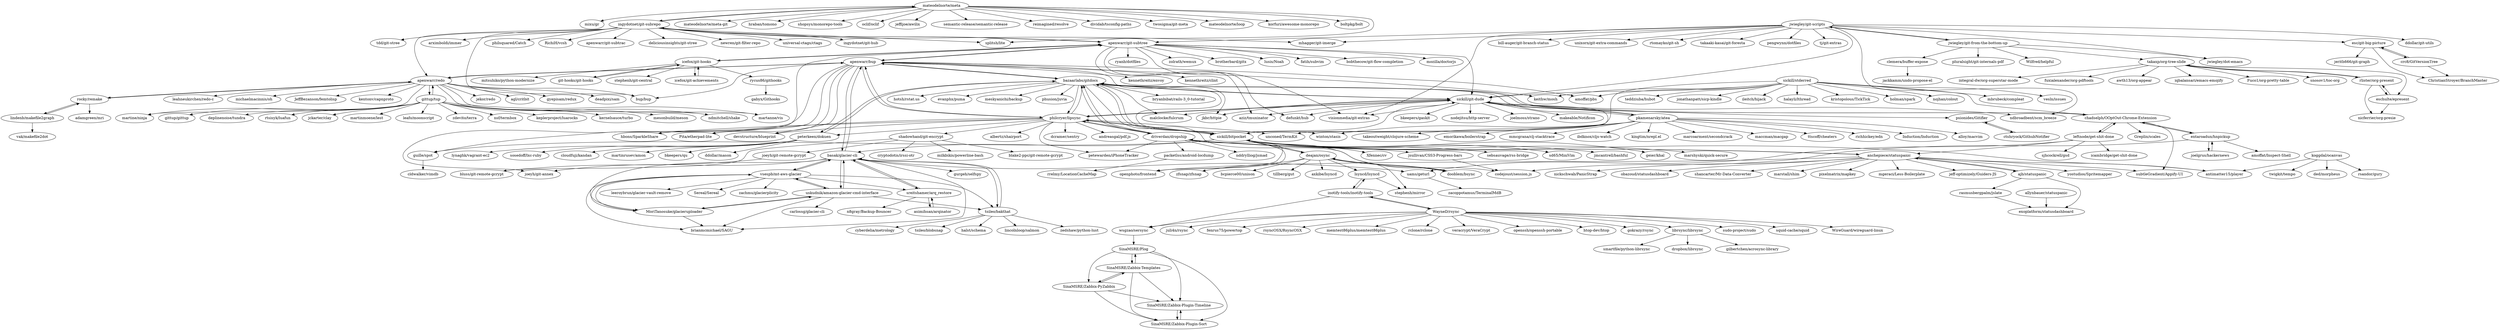 digraph G {
"mateodelnorte/meta" -> "twosigma/git-meta"
"mateodelnorte/meta" -> "mateodelnorte/loop"
"mateodelnorte/meta" -> "korfuri/awesome-monorepo" ["e"=1]
"mateodelnorte/meta" -> "boltpkg/bolt" ["e"=1]
"mateodelnorte/meta" -> "splitsh/lite" ["e"=1]
"mateodelnorte/meta" -> "mixu/gr" ["e"=1]
"mateodelnorte/meta" -> "ingydotnet/git-subrepo"
"mateodelnorte/meta" -> "mateodelnorte/meta-git"
"mateodelnorte/meta" -> "hraban/tomono" ["e"=1]
"mateodelnorte/meta" -> "shopsys/monorepo-tools" ["e"=1]
"mateodelnorte/meta" -> "oclif/oclif" ["e"=1]
"mateodelnorte/meta" -> "jeffijoe/awilix" ["e"=1]
"mateodelnorte/meta" -> "semantic-release/semantic-release" ["e"=1]
"mateodelnorte/meta" -> "reimagined/resolve" ["e"=1]
"mateodelnorte/meta" -> "dividab/tsconfig-paths" ["e"=1]
"lsyncd/lsyncd" -> "stephenh/mirror"
"lsyncd/lsyncd" -> "inotify-tools/inotify-tools"
"ingydotnet/git-subrepo" -> "apenwarr/git-subtree"
"ingydotnet/git-subrepo" -> "tdd/git-stree"
"ingydotnet/git-subrepo" -> "mhagger/git-imerge" ["e"=1]
"ingydotnet/git-subrepo" -> "ingydotnet/git-hub" ["e"=1]
"ingydotnet/git-subrepo" -> "apenwarr/redo"
"ingydotnet/git-subrepo" -> "mateodelnorte/meta"
"ingydotnet/git-subrepo" -> "arximboldi/immer" ["e"=1]
"ingydotnet/git-subrepo" -> "bup/bup" ["e"=1]
"ingydotnet/git-subrepo" -> "philsquared/Catch" ["e"=1]
"ingydotnet/git-subrepo" -> "RichiH/vcsh" ["e"=1]
"ingydotnet/git-subrepo" -> "splitsh/lite" ["e"=1]
"ingydotnet/git-subrepo" -> "apenwarr/git-subtrac"
"ingydotnet/git-subrepo" -> "deliciousinsights/git-stree"
"ingydotnet/git-subrepo" -> "newren/git-filter-repo" ["e"=1]
"ingydotnet/git-subrepo" -> "universal-ctags/ctags" ["e"=1]
"vsespb/mt-aws-glacier" -> "uskudnik/amazon-glacier-cmd-interface"
"vsespb/mt-aws-glacier" -> "basak/glacier-cli"
"vsespb/mt-aws-glacier" -> "MoriTanosuke/glacieruploader"
"vsespb/mt-aws-glacier" -> "tsileo/bakthat"
"vsespb/mt-aws-glacier" -> "leeroybrun/glacier-vault-remove"
"vsespb/mt-aws-glacier" -> "Sereal/Sereal" ["e"=1]
"vsespb/mt-aws-glacier" -> "zachmu/glacierplicity"
"vsespb/mt-aws-glacier" -> "brianmcmichael/SAGU"
"vsespb/mt-aws-glacier" -> "sreitshamer/arq_restore"
"apenwarr/git-subtree" -> "apenwarr/bup"
"apenwarr/git-subtree" -> "visionmedia/git-extras" ["e"=1]
"apenwarr/git-subtree" -> "ryanb/dotfiles" ["e"=1]
"apenwarr/git-subtree" -> "ingydotnet/git-subrepo"
"apenwarr/git-subtree" -> "icefox/git-hooks"
"apenwarr/git-subtree" -> "aziz/tmuxinator" ["e"=1]
"apenwarr/git-subtree" -> "zolrath/wemux" ["e"=1]
"apenwarr/git-subtree" -> "brotherbard/gitx" ["e"=1]
"apenwarr/git-subtree" -> "lusis/Noah" ["e"=1]
"apenwarr/git-subtree" -> "sickill/git-dude"
"apenwarr/git-subtree" -> "defunkt/hub" ["e"=1]
"apenwarr/git-subtree" -> "fatih/subvim" ["e"=1]
"apenwarr/git-subtree" -> "bobthecow/git-flow-completion" ["e"=1]
"apenwarr/git-subtree" -> "mozilla/doctorjs" ["e"=1]
"apenwarr/git-subtree" -> "guille/spot"
"guille/spot" -> "cldwalker/vimdb"
"rocky/remake" -> "lindenb/makefile2graph"
"rocky/remake" -> "adamgreen/mri" ["e"=1]
"rocky/remake" -> "apenwarr/redo"
"deajan/osync" -> "dooblem/bsync"
"deajan/osync" -> "sickill/bitpocket"
"deajan/osync" -> "bcpierce00/unison" ["e"=1]
"deajan/osync" -> "stephenh/mirror"
"deajan/osync" -> "tillberg/gut"
"deajan/osync" -> "zfsnap/zfsnap" ["e"=1]
"deajan/osync" -> "lsyncd/lsyncd"
"deajan/osync" -> "axkibe/lsyncd" ["e"=1]
"WayneD/rsync" -> "openssh/openssh-portable" ["e"=1]
"WayneD/rsync" -> "htop-dev/htop" ["e"=1]
"WayneD/rsync" -> "gokrazy/rsync"
"WayneD/rsync" -> "wsgzao/sersync"
"WayneD/rsync" -> "librsync/librsync"
"WayneD/rsync" -> "inotify-tools/inotify-tools"
"WayneD/rsync" -> "sudo-project/sudo" ["e"=1]
"WayneD/rsync" -> "squid-cache/squid" ["e"=1]
"WayneD/rsync" -> "WireGuard/wireguard-linux" ["e"=1]
"WayneD/rsync" -> "juli4n/rsync"
"WayneD/rsync" -> "fenrus75/powertop" ["e"=1]
"WayneD/rsync" -> "rsyncOSX/RsyncOSX" ["e"=1]
"WayneD/rsync" -> "memtest86plus/memtest86plus" ["e"=1]
"WayneD/rsync" -> "rclone/rclone" ["e"=1]
"WayneD/rsync" -> "veracrypt/VeraCrypt" ["e"=1]
"tsileo/bakthat" -> "tsileo/blobsnap"
"tsileo/bakthat" -> "halst/schema" ["e"=1]
"tsileo/bakthat" -> "lincolnloop/salmon" ["e"=1]
"tsileo/bakthat" -> "zedshaw/python-lust" ["e"=1]
"tsileo/bakthat" -> "cyberdelia/metrology" ["e"=1]
"tsileo/bakthat" -> "basak/glacier-cli"
"sickill/stderred" -> "amoffat/pbs" ["e"=1]
"sickill/stderred" -> "halayli/lthread" ["e"=1]
"sickill/stderred" -> "kristopolous/TickTick" ["e"=1]
"sickill/stderred" -> "chadselph/OOptOut-Chrome-Extension"
"sickill/stderred" -> "sickill/git-dude"
"sickill/stderred" -> "holman/spark" ["e"=1]
"sickill/stderred" -> "nojhan/colout" ["e"=1]
"sickill/stderred" -> "sickill/bitpocket"
"sickill/stderred" -> "mbrubeck/compleat"
"sickill/stderred" -> "keithw/mosh" ["e"=1]
"sickill/stderred" -> "vesln/issues"
"sickill/stderred" -> "teddziuba/hubot" ["e"=1]
"sickill/stderred" -> "jonathanpatt/sicp-kindle" ["e"=1]
"sickill/stderred" -> "ileitch/hijack" ["e"=1]
"git-hooks/git-hooks" -> "icefox/git-hooks"
"rasmusbergpalm/jslate" -> "exoplatform/statusdashboard"
"gittup/tup" -> "apenwarr/redo"
"gittup/tup" -> "martine/ninja" ["e"=1]
"gittup/tup" -> "gittup/gittup"
"gittup/tup" -> "deplinenoise/tundra" ["e"=1]
"gittup/tup" -> "ndmitchell/shake" ["e"=1]
"gittup/tup" -> "rtsisyk/luafun" ["e"=1]
"gittup/tup" -> "jckarter/clay" ["e"=1]
"gittup/tup" -> "martinmoene/lest" ["e"=1]
"gittup/tup" -> "leafo/moonscript" ["e"=1]
"gittup/tup" -> "zdevito/terra" ["e"=1]
"gittup/tup" -> "nsf/termbox" ["e"=1]
"gittup/tup" -> "martanne/vis" ["e"=1]
"gittup/tup" -> "keplerproject/luarocks" ["e"=1]
"gittup/tup" -> "kernelsauce/turbo" ["e"=1]
"gittup/tup" -> "mesonbuild/meson" ["e"=1]
"librsync/librsync" -> "smartfile/python-librsync"
"librsync/librsync" -> "dropbox/librsync"
"librsync/librsync" -> "gilbertchen/acrosync-library"
"apenwarr/redo" -> "gittup/tup"
"apenwarr/redo" -> "jekor/redo"
"apenwarr/redo" -> "apenwarr/bup"
"apenwarr/redo" -> "martine/ninja" ["e"=1]
"apenwarr/redo" -> "martanne/vis" ["e"=1]
"apenwarr/redo" -> "agl/critbit" ["e"=1]
"apenwarr/redo" -> "rocky/remake"
"apenwarr/redo" -> "bup/bup" ["e"=1]
"apenwarr/redo" -> "ndmitchell/shake" ["e"=1]
"apenwarr/redo" -> "gyepisam/redux"
"apenwarr/redo" -> "kentonv/capnproto" ["e"=1]
"apenwarr/redo" -> "deadpixi/sam" ["e"=1]
"apenwarr/redo" -> "leahneukirchen/redo-c"
"apenwarr/redo" -> "michaelmacinnis/oh" ["e"=1]
"apenwarr/redo" -> "JeffBezanson/femtolisp" ["e"=1]
"lindenb/makefile2graph" -> "vak/makefile2dot"
"lindenb/makefile2graph" -> "rocky/remake"
"inotify-tools/inotify-tools" -> "wsgzao/sersync"
"inotify-tools/inotify-tools" -> "lsyncd/lsyncd"
"inotify-tools/inotify-tools" -> "WayneD/rsync"
"bazaarlabs/gitdocs" -> "codejoust/session.js" ["e"=1]
"bazaarlabs/gitdocs" -> "philcryer/lipsync"
"bazaarlabs/gitdocs" -> "peterkeen/dokuen"
"bazaarlabs/gitdocs" -> "sickill/bitpocket"
"bazaarlabs/gitdocs" -> "apenwarr/bup"
"bazaarlabs/gitdocs" -> "winton/stasis" ["e"=1]
"bazaarlabs/gitdocs" -> "chadselph/OOptOut-Chrome-Extension"
"bazaarlabs/gitdocs" -> "bryanbibat/rails-3_0-tutorial" ["e"=1]
"bazaarlabs/gitdocs" -> "malclocke/fulcrum" ["e"=1]
"bazaarlabs/gitdocs" -> "hotsh/rstat.us" ["e"=1]
"bazaarlabs/gitdocs" -> "evanphx/puma" ["e"=1]
"bazaarlabs/gitdocs" -> "driverdan/dropship"
"bazaarlabs/gitdocs" -> "meskyanichi/backup" ["e"=1]
"bazaarlabs/gitdocs" -> "phusion/juvia" ["e"=1]
"bazaarlabs/gitdocs" -> "sickill/git-dude"
"basak/glacier-cli" -> "uskudnik/amazon-glacier-cmd-interface"
"basak/glacier-cli" -> "vsespb/mt-aws-glacier"
"basak/glacier-cli" -> "tsileo/bakthat"
"basak/glacier-cli" -> "MoriTanosuke/glacieruploader"
"basak/glacier-cli" -> "brianmcmichael/SAGU"
"basak/glacier-cli" -> "sreitshamer/arq_restore"
"basak/glacier-cli" -> "joeyh/git-annex" ["e"=1]
"basak/glacier-cli" -> "apenwarr/bup"
"basak/glacier-cli" -> "uams/geturl"
"basak/glacier-cli" -> "gurgeh/selfspy" ["e"=1]
"clemera/buffer-expose" -> "jackkamm/undo-propose-el"
"sickill/bitpocket" -> "philcryer/lipsync"
"sickill/bitpocket" -> "bazaarlabs/gitdocs"
"sickill/bitpocket" -> "deajan/osync"
"sickill/bitpocket" -> "guille/spot"
"sickill/bitpocket" -> "jsullivan/CSS3-Progress-bars"
"sickill/bitpocket" -> "dooblem/bsync"
"sickill/bitpocket" -> "sd65/MiniVim" ["e"=1]
"sickill/bitpocket" -> "sickill/git-dude"
"sickill/bitpocket" -> "jmcantrell/bashful" ["e"=1]
"sickill/bitpocket" -> "basak/glacier-cli"
"sickill/bitpocket" -> "geier/khal" ["e"=1]
"sickill/bitpocket" -> "marshyski/quick-secure" ["e"=1]
"sickill/bitpocket" -> "Xfennec/cv" ["e"=1]
"sickill/bitpocket" -> "sebsauvage/rss-bridge" ["e"=1]
"sickill/bitpocket" -> "openphoto/frontend" ["e"=1]
"philcryer/lipsync" -> "bazaarlabs/gitdocs"
"philcryer/lipsync" -> "sickill/bitpocket"
"philcryer/lipsync" -> "hbons/SparkleShare" ["e"=1]
"philcryer/lipsync" -> "apenwarr/bup"
"philcryer/lipsync" -> "driverdan/dropship"
"philcryer/lipsync" -> "sickill/git-dude"
"philcryer/lipsync" -> "albertz/shairport" ["e"=1]
"philcryer/lipsync" -> "unconed/TermKit" ["e"=1]
"philcryer/lipsync" -> "petewarden/iPhoneTracker" ["e"=1]
"philcryer/lipsync" -> "dcramer/sentry" ["e"=1]
"philcryer/lipsync" -> "andreasgal/pdf.js" ["e"=1]
"philcryer/lipsync" -> "Pita/etherpad-lite" ["e"=1]
"philcryer/lipsync" -> "devstructure/blueprint" ["e"=1]
"philcryer/lipsync" -> "shadowhand/git-encrypt"
"philcryer/lipsync" -> "peterkeen/dokuen"
"entaroadun/hnpickup" -> "chadselph/OOptOut-Chrome-Extension"
"entaroadun/hnpickup" -> "joelgrus/hackernews"
"entaroadun/hnpickup" -> "codejoust/session.js" ["e"=1]
"entaroadun/hnpickup" -> "amoffat/Inspect-Shell" ["e"=1]
"pkamenarsky/atea" -> "emorikawa/boilerstrap" ["e"=1]
"pkamenarsky/atea" -> "mmcgrana/clj-stacktrace"
"pkamenarsky/atea" -> "winton/stasis" ["e"=1]
"pkamenarsky/atea" -> "ibdknox/cljs-watch" ["e"=1]
"pkamenarsky/atea" -> "marcoarment/secondcrack" ["e"=1]
"pkamenarsky/atea" -> "bazaarlabs/gitdocs"
"pkamenarsky/atea" -> "sickill/git-dude"
"pkamenarsky/atea" -> "maccman/macgap" ["e"=1]
"pkamenarsky/atea" -> "ttscoff/cheaters" ["e"=1]
"pkamenarsky/atea" -> "richhickey/edn" ["e"=1]
"pkamenarsky/atea" -> "Induction/Induction" ["e"=1]
"pkamenarsky/atea" -> "alloy/macvim" ["e"=1]
"pkamenarsky/atea" -> "kingtim/nrepl.el" ["e"=1]
"pkamenarsky/atea" -> "takeoutweight/clojure-scheme" ["e"=1]
"jsullivan/CSS3-Progress-bars" -> "codejoust/session.js" ["e"=1]
"jwiegley/git-scripts" -> "ddollar/git-utils"
"jwiegley/git-scripts" -> "visionmedia/git-extras" ["e"=1]
"jwiegley/git-scripts" -> "jwiegley/git-from-the-bottom-up"
"jwiegley/git-scripts" -> "bill-auger/git-branch-status"
"jwiegley/git-scripts" -> "unixorn/git-extra-commands" ["e"=1]
"jwiegley/git-scripts" -> "jwiegley/dot-emacs" ["e"=1]
"jwiegley/git-scripts" -> "rtomayko/git-sh"
"jwiegley/git-scripts" -> "takaaki-kasai/git-foresta"
"jwiegley/git-scripts" -> "ndbroadbent/scm_breeze" ["e"=1]
"jwiegley/git-scripts" -> "sickill/git-dude"
"jwiegley/git-scripts" -> "pengwynn/dotfiles" ["e"=1]
"jwiegley/git-scripts" -> "tj/git-extras" ["e"=1]
"jwiegley/git-scripts" -> "esc/git-big-picture"
"jwiegley/git-scripts" -> "mhagger/git-imerge" ["e"=1]
"jwiegley/git-scripts" -> "apenwarr/git-subtree"
"wsgzao/sersync" -> "SinaMSRE/Plog"
"shadowhand/git-encrypt" -> "joeyh/git-remote-gcrypt"
"shadowhand/git-encrypt" -> "bluss/git-remote-gcrypt"
"shadowhand/git-encrypt" -> "blake2-ppc/git-remote-gcrypt"
"shadowhand/git-encrypt" -> "cryptodotis/irssi-otr" ["e"=1]
"shadowhand/git-encrypt" -> "milkbikis/powerline-bash" ["e"=1]
"leftnode/get-shit-done" -> "chadselph/OOptOut-Chrome-Extension"
"leftnode/get-shit-done" -> "uams/geturl"
"leftnode/get-shit-done" -> "sjhcockrell/gsd"
"leftnode/get-shit-done" -> "anchepiece/statuspanic"
"leftnode/get-shit-done" -> "icambridge/get-shit-done"
"driverdan/dropship" -> "nddrylliog/jsmad" ["e"=1]
"driverdan/dropship" -> "philcryer/lipsync"
"driverdan/dropship" -> "antimatter15/player"
"driverdan/dropship" -> "bazaarlabs/gitdocs"
"driverdan/dropship" -> "anchepiece/statuspanic"
"driverdan/dropship" -> "petewarden/iPhoneTracker" ["e"=1]
"driverdan/dropship" -> "packetlss/android-locdump"
"driverdan/dropship" -> "openphoto/frontend" ["e"=1]
"uams/geturl" -> "zacoppotamus/TerminaIMdB"
"sickill/git-dude" -> "bazaarlabs/gitdocs"
"sickill/git-dude" -> "philcryer/lipsync"
"sickill/git-dude" -> "joelmoss/strano" ["e"=1]
"sickill/git-dude" -> "makeable/Notificon" ["e"=1]
"sickill/git-dude" -> "bkeepers/gaskit" ["e"=1]
"sickill/git-dude" -> "pkamenarsky/atea"
"sickill/git-dude" -> "aziz/tmuxinator" ["e"=1]
"sickill/git-dude" -> "visionmedia/git-extras" ["e"=1]
"sickill/git-dude" -> "malclocke/fulcrum" ["e"=1]
"sickill/git-dude" -> "defunkt/hub" ["e"=1]
"sickill/git-dude" -> "psionides/Gitifier"
"sickill/git-dude" -> "nodejitsu/http-server" ["e"=1]
"sickill/git-dude" -> "jkbr/httpie" ["e"=1]
"sickill/git-dude" -> "unconed/TermKit" ["e"=1]
"sickill/git-dude" -> "ndbroadbent/scm_breeze" ["e"=1]
"SinaMSRE/Zabbix-Templates" -> "SinaMSRE/Zabbix-PyZabbix"
"SinaMSRE/Zabbix-Templates" -> "SinaMSRE/Zabbix-Plugin-Sort"
"SinaMSRE/Zabbix-Templates" -> "SinaMSRE/Zabbix-Plugin-Timeline"
"SinaMSRE/Zabbix-Templates" -> "SinaMSRE/Plog"
"apenwarr/bup" -> "bup/bup" ["e"=1]
"apenwarr/bup" -> "joeyh/git-annex" ["e"=1]
"apenwarr/bup" -> "bazaarlabs/gitdocs"
"apenwarr/bup" -> "apenwarr/redo"
"apenwarr/bup" -> "philcryer/lipsync"
"apenwarr/bup" -> "apenwarr/git-subtree"
"apenwarr/bup" -> "Pita/etherpad-lite" ["e"=1]
"apenwarr/bup" -> "keithw/mosh" ["e"=1]
"apenwarr/bup" -> "basak/glacier-cli"
"apenwarr/bup" -> "devstructure/blueprint" ["e"=1]
"apenwarr/bup" -> "amoffat/pbs" ["e"=1]
"apenwarr/bup" -> "jkbr/httpie" ["e"=1]
"apenwarr/bup" -> "kennethreitz/envoy" ["e"=1]
"apenwarr/bup" -> "hbons/SparkleShare" ["e"=1]
"apenwarr/bup" -> "kennethreitz/clint" ["e"=1]
"anchepiece/statuspanic" -> "ajb/statuspanic"
"anchepiece/statuspanic" -> "yostudios/Spritemapper" ["e"=1]
"anchepiece/statuspanic" -> "driverdan/dropship"
"anchepiece/statuspanic" -> "nickschwab/PanicStrap"
"anchepiece/statuspanic" -> "obazoud/statusdashboard" ["e"=1]
"anchepiece/statuspanic" -> "openphoto/frontend" ["e"=1]
"anchepiece/statuspanic" -> "shancarter/Mr-Data-Converter"
"anchepiece/statuspanic" -> "subtleGradient/Appify-UI" ["e"=1]
"anchepiece/statuspanic" -> "marstall/shim" ["e"=1]
"anchepiece/statuspanic" -> "pixelmatrix/mapkey" ["e"=1]
"anchepiece/statuspanic" -> "mgeraci/Less-Boilerplate"
"anchepiece/statuspanic" -> "jeff-optimizely/Guiders-JS" ["e"=1]
"anchepiece/statuspanic" -> "antimatter15/player"
"koggdal/ocanvas" -> "antimatter15/player"
"koggdal/ocanvas" -> "rsandor/gury"
"koggdal/ocanvas" -> "twigkit/tempo" ["e"=1]
"koggdal/ocanvas" -> "ded/morpheus" ["e"=1]
"peterkeen/dokuen" -> "bazaarlabs/gitdocs"
"peterkeen/dokuen" -> "bkeepers/qu" ["e"=1]
"peterkeen/dokuen" -> "ddollar/mason" ["e"=1]
"peterkeen/dokuen" -> "lynaghk/vagrant-ec2"
"peterkeen/dokuen" -> "sosedoff/lxc-ruby"
"peterkeen/dokuen" -> "cloudfuji/kandan" ["e"=1]
"peterkeen/dokuen" -> "martinrusev/amon" ["e"=1]
"ajb/statuspanic" -> "exoplatform/statusdashboard"
"ajb/statuspanic" -> "anchepiece/statuspanic"
"ajb/statuspanic" -> "rasmusbergpalm/jslate"
"jwiegley/git-from-the-bottom-up" -> "clemera/buffer-expose"
"jwiegley/git-from-the-bottom-up" -> "jwiegley/git-scripts"
"jwiegley/git-from-the-bottom-up" -> "Wilfred/helpful" ["e"=1]
"jwiegley/git-from-the-bottom-up" -> "jwiegley/dot-emacs" ["e"=1]
"jwiegley/git-from-the-bottom-up" -> "takaxp/org-tree-slide"
"jwiegley/git-from-the-bottom-up" -> "pluralsight/git-internals-pdf" ["e"=1]
"icefox/git-hooks" -> "git-hooks/git-hooks"
"icefox/git-hooks" -> "stephenh/git-central"
"icefox/git-hooks" -> "icefox/git-achievements"
"icefox/git-hooks" -> "mitsuhiko/python-modernize" ["e"=1]
"icefox/git-hooks" -> "rycus86/githooks"
"icefox/git-hooks" -> "apenwarr/git-subtree"
"rycus86/githooks" -> "gabyx/Githooks"
"icefox/git-achievements" -> "icefox/git-hooks"
"sreitshamer/arq_restore" -> "asimihsan/arqinator"
"sreitshamer/arq_restore" -> "n8gray/Backup-Bouncer"
"sreitshamer/arq_restore" -> "basak/glacier-cli"
"takaxp/org-tree-slide" -> "rlister/org-present"
"takaxp/org-tree-slide" -> "eschulte/epresent"
"takaxp/org-tree-slide" -> "integral-dw/org-superstar-mode" ["e"=1]
"takaxp/org-tree-slide" -> "fuxialexander/org-pdftools" ["e"=1]
"takaxp/org-tree-slide" -> "awth13/org-appear" ["e"=1]
"takaxp/org-tree-slide" -> "iqbalansari/emacs-emojify" ["e"=1]
"takaxp/org-tree-slide" -> "Fuco1/org-pretty-table"
"takaxp/org-tree-slide" -> "snosov1/toc-org"
"ctshryock/GithubNotifier" -> "psionides/Gitifier"
"eschulte/epresent" -> "rlister/org-present"
"eschulte/epresent" -> "nicferrier/org-presie"
"crc8/GitVersionTree" -> "esc/git-big-picture"
"crc8/GitVersionTree" -> "ChristianStroyer/BranchMaster"
"chadselph/OOptOut-Chrome-Extension" -> "entaroadun/hnpickup"
"chadselph/OOptOut-Chrome-Extension" -> "bazaarlabs/gitdocs"
"chadselph/OOptOut-Chrome-Extension" -> "leftnode/get-shit-done"
"chadselph/OOptOut-Chrome-Extension" -> "Greplin/scales" ["e"=1]
"chadselph/OOptOut-Chrome-Extension" -> "subtleGradient/Appify-UI" ["e"=1]
"packetlss/android-locdump" -> "rrelmy/LocationCacheMap"
"uskudnik/amazon-glacier-cmd-interface" -> "basak/glacier-cli"
"uskudnik/amazon-glacier-cmd-interface" -> "vsespb/mt-aws-glacier"
"uskudnik/amazon-glacier-cmd-interface" -> "MoriTanosuke/glacieruploader"
"uskudnik/amazon-glacier-cmd-interface" -> "brianmcmichael/SAGU"
"uskudnik/amazon-glacier-cmd-interface" -> "carlossg/glacier-cli"
"uskudnik/amazon-glacier-cmd-interface" -> "tsileo/bakthat"
"dooblem/bsync" -> "deajan/osync"
"esc/git-big-picture" -> "crc8/GitVersionTree"
"esc/git-big-picture" -> "jerith666/git-graph"
"esc/git-big-picture" -> "ChristianStroyer/BranchMaster"
"joelgrus/hackernews" -> "entaroadun/hnpickup"
"psionides/Gitifier" -> "ctshryock/GithubNotifier"
"MoriTanosuke/glacieruploader" -> "brianmcmichael/SAGU"
"MoriTanosuke/glacieruploader" -> "uskudnik/amazon-glacier-cmd-interface"
"MoriTanosuke/glacieruploader" -> "vsespb/mt-aws-glacier"
"asimihsan/arqinator" -> "sreitshamer/arq_restore"
"allynbauer/statuspanic" -> "exoplatform/statusdashboard"
"SinaMSRE/Plog" -> "SinaMSRE/Zabbix-Templates"
"SinaMSRE/Plog" -> "SinaMSRE/Zabbix-PyZabbix"
"SinaMSRE/Plog" -> "SinaMSRE/Zabbix-Plugin-Sort"
"SinaMSRE/Plog" -> "SinaMSRE/Zabbix-Plugin-Timeline"
"rlister/org-present" -> "eschulte/epresent"
"rlister/org-present" -> "takaxp/org-tree-slide"
"rlister/org-present" -> "nicferrier/org-presie"
"joeyh/git-remote-gcrypt" -> "bluss/git-remote-gcrypt"
"SinaMSRE/Zabbix-PyZabbix" -> "SinaMSRE/Zabbix-Plugin-Sort"
"SinaMSRE/Zabbix-PyZabbix" -> "SinaMSRE/Zabbix-Plugin-Timeline"
"SinaMSRE/Zabbix-PyZabbix" -> "SinaMSRE/Zabbix-Templates"
"SinaMSRE/Zabbix-Plugin-Sort" -> "SinaMSRE/Zabbix-Plugin-Timeline"
"SinaMSRE/Zabbix-Plugin-Timeline" -> "SinaMSRE/Zabbix-Plugin-Sort"
"mateodelnorte/meta" ["l"="12.025,-29.449"]
"twosigma/git-meta" ["l"="12.041,-29.492"]
"mateodelnorte/loop" ["l"="12.061,-29.466"]
"korfuri/awesome-monorepo" ["l"="26.347,-26.194"]
"boltpkg/bolt" ["l"="25.737,-26.036"]
"splitsh/lite" ["l"="-24.868,-42.743"]
"mixu/gr" ["l"="22.042,-26.209"]
"ingydotnet/git-subrepo" ["l"="11.99,-29.386"]
"mateodelnorte/meta-git" ["l"="12.017,-29.475"]
"hraban/tomono" ["l"="-25.002,-42.711"]
"shopsys/monorepo-tools" ["l"="-25.054,-42.701"]
"oclif/oclif" ["l"="26.114,-26.061"]
"jeffijoe/awilix" ["l"="25.717,-34.775"]
"semantic-release/semantic-release" ["l"="26.459,-26.452"]
"reimagined/resolve" ["l"="28.115,-34.965"]
"dividab/tsconfig-paths" ["l"="28.705,-26.901"]
"lsyncd/lsyncd" ["l"="11.89,-28.937"]
"stephenh/mirror" ["l"="11.898,-28.982"]
"inotify-tools/inotify-tools" ["l"="11.883,-28.87"]
"apenwarr/git-subtree" ["l"="11.955,-29.304"]
"tdd/git-stree" ["l"="12.027,-29.372"]
"mhagger/git-imerge" ["l"="-2.183,-28.958"]
"ingydotnet/git-hub" ["l"="-8.298,-4.845"]
"apenwarr/redo" ["l"="11.904,-29.39"]
"arximboldi/immer" ["l"="-11.52,21.813"]
"bup/bup" ["l"="10.239,-34.264"]
"philsquared/Catch" ["l"="-11.723,21.958"]
"RichiH/vcsh" ["l"="-10.453,-19.596"]
"apenwarr/git-subtrac" ["l"="12.043,-29.402"]
"deliciousinsights/git-stree" ["l"="11.99,-29.415"]
"newren/git-filter-repo" ["l"="-11.649,-18.256"]
"universal-ctags/ctags" ["l"="-10.653,-22.307"]
"vsespb/mt-aws-glacier" ["l"="11.717,-29.235"]
"uskudnik/amazon-glacier-cmd-interface" ["l"="11.741,-29.227"]
"basak/glacier-cli" ["l"="11.78,-29.233"]
"MoriTanosuke/glacieruploader" ["l"="11.726,-29.211"]
"tsileo/bakthat" ["l"="11.746,-29.254"]
"leeroybrun/glacier-vault-remove" ["l"="11.651,-29.229"]
"Sereal/Sereal" ["l"="-8.302,-4.761"]
"zachmu/glacierplicity" ["l"="11.682,-29.24"]
"brianmcmichael/SAGU" ["l"="11.749,-29.21"]
"sreitshamer/arq_restore" ["l"="11.726,-29.276"]
"apenwarr/bup" ["l"="11.892,-29.269"]
"visionmedia/git-extras" ["l"="11.586,-31.989"]
"ryanb/dotfiles" ["l"="-10.424,-19.448"]
"icefox/git-hooks" ["l"="11.876,-29.34"]
"aziz/tmuxinator" ["l"="-10.271,-22.403"]
"zolrath/wemux" ["l"="-10.336,-22.446"]
"brotherbard/gitx" ["l"="-52.027,1.896"]
"lusis/Noah" ["l"="-15.571,-4.67"]
"sickill/git-dude" ["l"="11.954,-29.222"]
"defunkt/hub" ["l"="9.061,-30.314"]
"fatih/subvim" ["l"="-10.244,-22.363"]
"bobthecow/git-flow-completion" ["l"="26.442,-27.442"]
"mozilla/doctorjs" ["l"="-10.185,-22.278"]
"guille/spot" ["l"="11.982,-29.208"]
"cldwalker/vimdb" ["l"="12.023,-29.191"]
"rocky/remake" ["l"="11.863,-29.448"]
"lindenb/makefile2graph" ["l"="11.84,-29.484"]
"adamgreen/mri" ["l"="-31.56,41.738"]
"deajan/osync" ["l"="11.899,-29.048"]
"dooblem/bsync" ["l"="11.906,-29.082"]
"sickill/bitpocket" ["l"="11.907,-29.152"]
"bcpierce00/unison" ["l"="-9.369,12.644"]
"tillberg/gut" ["l"="11.875,-29.014"]
"zfsnap/zfsnap" ["l"="-13.384,18.52"]
"axkibe/lsyncd" ["l"="-10.323,-6.024"]
"WayneD/rsync" ["l"="11.864,-28.818"]
"openssh/openssh-portable" ["l"="-18.942,-22.844"]
"htop-dev/htop" ["l"="12.407,-44.582"]
"gokrazy/rsync" ["l"="11.819,-28.808"]
"wsgzao/sersync" ["l"="11.911,-28.825"]
"librsync/librsync" ["l"="11.841,-28.751"]
"sudo-project/sudo" ["l"="-10.614,-18.366"]
"squid-cache/squid" ["l"="-12.116,-19.357"]
"WireGuard/wireguard-linux" ["l"="-39.655,-18.91"]
"juli4n/rsync" ["l"="11.875,-28.788"]
"fenrus75/powertop" ["l"="-34.775,3.332"]
"rsyncOSX/RsyncOSX" ["l"="-47.598,-1.332"]
"memtest86plus/memtest86plus" ["l"="-36.554,3.125"]
"rclone/rclone" ["l"="-27.216,-17.17"]
"veracrypt/VeraCrypt" ["l"="-27.863,-21.936"]
"tsileo/blobsnap" ["l"="11.705,-29.262"]
"halst/schema" ["l"="22.513,1.078"]
"lincolnloop/salmon" ["l"="25.771,0.795"]
"zedshaw/python-lust" ["l"="22.559,1.155"]
"cyberdelia/metrology" ["l"="22.535,1.111"]
"sickill/stderred" ["l"="11.868,-29.185"]
"amoffat/pbs" ["l"="22.5,0.996"]
"halayli/lthread" ["l"="-11.565,22.494"]
"kristopolous/TickTick" ["l"="-10.484,-17.843"]
"chadselph/OOptOut-Chrome-Extension" ["l"="11.863,-29.152"]
"holman/spark" ["l"="-10.14,-22.535"]
"nojhan/colout" ["l"="-10.221,-22.53"]
"mbrubeck/compleat" ["l"="11.823,-29.201"]
"keithw/mosh" ["l"="10.284,-34.346"]
"vesln/issues" ["l"="11.828,-29.171"]
"teddziuba/hubot" ["l"="-7.984,13.872"]
"jonathanpatt/sicp-kindle" ["l"="-7.988,13.797"]
"ileitch/hijack" ["l"="8.462,-30.266"]
"git-hooks/git-hooks" ["l"="11.847,-29.324"]
"rasmusbergpalm/jslate" ["l"="12.037,-29.012"]
"exoplatform/statusdashboard" ["l"="12.062,-29.013"]
"gittup/tup" ["l"="11.918,-29.444"]
"martine/ninja" ["l"="-11.532,22.097"]
"gittup/gittup" ["l"="11.923,-29.477"]
"deplinenoise/tundra" ["l"="-12.131,26.139"]
"ndmitchell/shake" ["l"="-8.254,12.233"]
"rtsisyk/luafun" ["l"="-13.945,23.315"]
"jckarter/clay" ["l"="-8.201,5.716"]
"martinmoene/lest" ["l"="-11.362,21.756"]
"leafo/moonscript" ["l"="-13.834,23.311"]
"zdevito/terra" ["l"="-13.932,23.283"]
"nsf/termbox" ["l"="-13.403,2.198"]
"martanne/vis" ["l"="-10.52,-18.585"]
"keplerproject/luarocks" ["l"="-13.993,23.355"]
"kernelsauce/turbo" ["l"="-14.032,23.305"]
"mesonbuild/meson" ["l"="-11.878,21.948"]
"smartfile/python-librsync" ["l"="11.828,-28.72"]
"dropbox/librsync" ["l"="11.805,-28.739"]
"gilbertchen/acrosync-library" ["l"="11.86,-28.719"]
"jekor/redo" ["l"="11.865,-29.409"]
"agl/critbit" ["l"="10.985,26.969"]
"gyepisam/redux" ["l"="11.895,-29.418"]
"kentonv/capnproto" ["l"="-11.57,22.413"]
"deadpixi/sam" ["l"="-10.515,-18.668"]
"leahneukirchen/redo-c" ["l"="11.931,-29.407"]
"michaelmacinnis/oh" ["l"="-12.033,-17.835"]
"JeffBezanson/femtolisp" ["l"="-8.056,13.459"]
"vak/makefile2dot" ["l"="11.821,-29.513"]
"bazaarlabs/gitdocs" ["l"="11.918,-29.204"]
"codejoust/session.js" ["l"="11.443,-33.884"]
"philcryer/lipsync" ["l"="11.915,-29.184"]
"peterkeen/dokuen" ["l"="11.886,-29.224"]
"winton/stasis" ["l"="8.942,-30.235"]
"bryanbibat/rails-3_0-tutorial" ["l"="-7.957,13.843"]
"malclocke/fulcrum" ["l"="8.938,-30.332"]
"hotsh/rstat.us" ["l"="8.895,-30.253"]
"evanphx/puma" ["l"="8.808,-30.168"]
"driverdan/dropship" ["l"="11.963,-29.149"]
"meskyanichi/backup" ["l"="8.903,-30.373"]
"phusion/juvia" ["l"="8.876,-30.259"]
"joeyh/git-annex" ["l"="-10.448,-19.695"]
"uams/geturl" ["l"="11.782,-29.162"]
"gurgeh/selfspy" ["l"="27.43,34.128"]
"clemera/buffer-expose" ["l"="12.231,-29.294"]
"jackkamm/undo-propose-el" ["l"="12.257,-29.312"]
"jsullivan/CSS3-Progress-bars" ["l"="11.93,-29.116"]
"sd65/MiniVim" ["l"="-33.347,-25.492"]
"jmcantrell/bashful" ["l"="-10.601,-17.668"]
"geier/khal" ["l"="-8.8,-20.496"]
"marshyski/quick-secure" ["l"="-12.048,-18.78"]
"Xfennec/cv" ["l"="-12.13,-20.376"]
"sebsauvage/rss-bridge" ["l"="-25.261,-41.574"]
"openphoto/frontend" ["l"="22.678,0.862"]
"hbons/SparkleShare" ["l"="-26.856,-23.887"]
"albertz/shairport" ["l"="-7.838,-19.373"]
"unconed/TermKit" ["l"="11.415,-31.976"]
"petewarden/iPhoneTracker" ["l"="-51.901,1.883"]
"dcramer/sentry" ["l"="25.862,0.847"]
"andreasgal/pdf.js" ["l"="11.482,-31.794"]
"Pita/etherpad-lite" ["l"="11.541,-31.74"]
"devstructure/blueprint" ["l"="-15.69,-4.696"]
"shadowhand/git-encrypt" ["l"="11.82,-29.085"]
"entaroadun/hnpickup" ["l"="11.813,-29.13"]
"joelgrus/hackernews" ["l"="11.777,-29.113"]
"amoffat/Inspect-Shell" ["l"="-18.925,-29.423"]
"pkamenarsky/atea" ["l"="11.972,-29.248"]
"emorikawa/boilerstrap" ["l"="22.453,0.719"]
"mmcgrana/clj-stacktrace" ["l"="12.011,-29.27"]
"ibdknox/cljs-watch" ["l"="-7.377,14.867"]
"marcoarment/secondcrack" ["l"="22.671,0.827"]
"maccman/macgap" ["l"="11.436,-33.941"]
"ttscoff/cheaters" ["l"="-47.334,-2.41"]
"richhickey/edn" ["l"="-7.327,14.761"]
"Induction/Induction" ["l"="9.167,-30.425"]
"alloy/macvim" ["l"="-10.219,-22.483"]
"kingtim/nrepl.el" ["l"="-7.457,14.852"]
"takeoutweight/clojure-scheme" ["l"="-7.45,14.792"]
"jwiegley/git-scripts" ["l"="12.101,-29.285"]
"ddollar/git-utils" ["l"="12.114,-29.248"]
"jwiegley/git-from-the-bottom-up" ["l"="12.189,-29.277"]
"bill-auger/git-branch-status" ["l"="12.14,-29.298"]
"unixorn/git-extra-commands" ["l"="-11.579,-18.764"]
"jwiegley/dot-emacs" ["l"="-8.414,-21.92"]
"rtomayko/git-sh" ["l"="12.11,-29.329"]
"takaaki-kasai/git-foresta" ["l"="12.141,-29.266"]
"ndbroadbent/scm_breeze" ["l"="-10.065,-22.462"]
"pengwynn/dotfiles" ["l"="-10.126,-22.197"]
"tj/git-extras" ["l"="-11.369,-18.33"]
"esc/git-big-picture" ["l"="12.168,-29.341"]
"SinaMSRE/Plog" ["l"="11.948,-28.793"]
"joeyh/git-remote-gcrypt" ["l"="11.792,-29.046"]
"bluss/git-remote-gcrypt" ["l"="11.812,-29.053"]
"blake2-ppc/git-remote-gcrypt" ["l"="11.78,-29.069"]
"cryptodotis/irssi-otr" ["l"="-29.54,-22.001"]
"milkbikis/powerline-bash" ["l"="-10.185,-22.582"]
"leftnode/get-shit-done" ["l"="11.868,-29.117"]
"sjhcockrell/gsd" ["l"="11.855,-29.083"]
"anchepiece/statuspanic" ["l"="11.98,-29.089"]
"icambridge/get-shit-done" ["l"="11.873,-29.094"]
"nddrylliog/jsmad" ["l"="11.503,-31.703"]
"antimatter15/player" ["l"="12.027,-29.107"]
"packetlss/android-locdump" ["l"="12.01,-29.144"]
"zacoppotamus/TerminaIMdB" ["l"="11.74,-29.143"]
"joelmoss/strano" ["l"="8.835,-30.166"]
"makeable/Notificon" ["l"="11.42,-33.889"]
"bkeepers/gaskit" ["l"="8.906,-30.186"]
"psionides/Gitifier" ["l"="12.021,-29.226"]
"nodejitsu/http-server" ["l"="11.66,-31.622"]
"jkbr/httpie" ["l"="22.435,4.193"]
"SinaMSRE/Zabbix-Templates" ["l"="11.972,-28.786"]
"SinaMSRE/Zabbix-PyZabbix" ["l"="11.97,-28.771"]
"SinaMSRE/Zabbix-Plugin-Sort" ["l"="11.959,-28.781"]
"SinaMSRE/Zabbix-Plugin-Timeline" ["l"="11.954,-28.772"]
"kennethreitz/envoy" ["l"="22.523,4.008"]
"kennethreitz/clint" ["l"="22.522,4.044"]
"ajb/statuspanic" ["l"="12.022,-29.047"]
"yostudios/Spritemapper" ["l"="11.42,-34.006"]
"nickschwab/PanicStrap" ["l"="12.011,-29.078"]
"obazoud/statusdashboard" ["l"="-15.756,-4.734"]
"shancarter/Mr-Data-Converter" ["l"="11.987,-29.042"]
"subtleGradient/Appify-UI" ["l"="11.546,-33.988"]
"marstall/shim" ["l"="11.298,-34.021"]
"pixelmatrix/mapkey" ["l"="-14.98,-7.5"]
"mgeraci/Less-Boilerplate" ["l"="11.967,-29.06"]
"jeff-optimizely/Guiders-JS" ["l"="11.433,-33.848"]
"koggdal/ocanvas" ["l"="12.094,-29.087"]
"rsandor/gury" ["l"="12.136,-29.072"]
"twigkit/tempo" ["l"="11.499,-33.932"]
"ded/morpheus" ["l"="11.312,-31.816"]
"bkeepers/qu" ["l"="8.815,-30.198"]
"ddollar/mason" ["l"="10.185,-37.685"]
"lynaghk/vagrant-ec2" ["l"="11.849,-29.255"]
"sosedoff/lxc-ruby" ["l"="11.852,-29.232"]
"cloudfuji/kandan" ["l"="8.895,-30.296"]
"martinrusev/amon" ["l"="22.437,0.972"]
"Wilfred/helpful" ["l"="-8.275,-21.916"]
"takaxp/org-tree-slide" ["l"="12.287,-29.266"]
"pluralsight/git-internals-pdf" ["l"="-10.156,-22.472"]
"stephenh/git-central" ["l"="11.863,-29.371"]
"icefox/git-achievements" ["l"="11.832,-29.353"]
"mitsuhiko/python-modernize" ["l"="22.47,1.012"]
"rycus86/githooks" ["l"="11.811,-29.383"]
"gabyx/Githooks" ["l"="11.782,-29.4"]
"asimihsan/arqinator" ["l"="11.693,-29.29"]
"n8gray/Backup-Bouncer" ["l"="11.704,-29.315"]
"rlister/org-present" ["l"="12.32,-29.271"]
"eschulte/epresent" ["l"="12.319,-29.291"]
"integral-dw/org-superstar-mode" ["l"="-8.276,-21.987"]
"fuxialexander/org-pdftools" ["l"="-8.297,-22.146"]
"awth13/org-appear" ["l"="-8.232,-22.092"]
"iqbalansari/emacs-emojify" ["l"="-8.214,-21.842"]
"Fuco1/org-pretty-table" ["l"="12.287,-29.238"]
"snosov1/toc-org" ["l"="12.326,-29.238"]
"ctshryock/GithubNotifier" ["l"="12.049,-29.225"]
"nicferrier/org-presie" ["l"="12.34,-29.285"]
"crc8/GitVersionTree" ["l"="12.176,-29.368"]
"ChristianStroyer/BranchMaster" ["l"="12.197,-29.362"]
"Greplin/scales" ["l"="22.456,1.033"]
"rrelmy/LocationCacheMap" ["l"="12.035,-29.143"]
"carlossg/glacier-cli" ["l"="11.7,-29.205"]
"jerith666/git-graph" ["l"="12.2,-29.341"]
"allynbauer/statuspanic" ["l"="12.089,-28.987"]
}